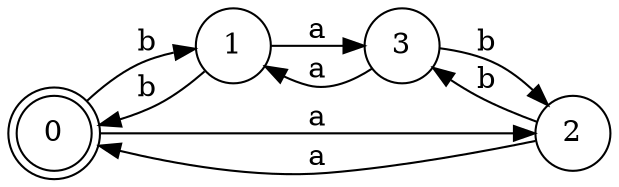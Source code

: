 digraph{
rankdir = "LR";
//Nodos
node[shape=doublecircle] Node0 [label="0"];
node[shape=circle] Node1 [label="1"];
node[shape=circle] Node2 [label="2"];
node[shape=circle] Node3 [label="3"];
//Transiciones
Node0->Node2 [label="a"];
Node0->Node1 [label="b"];
Node1->Node3 [label="a"];
Node1->Node0 [label="b"];
Node2->Node0 [label="a"];
Node2->Node3 [label="b"];
Node3->Node1 [label="a"];
Node3->Node2 [label="b"];
}
